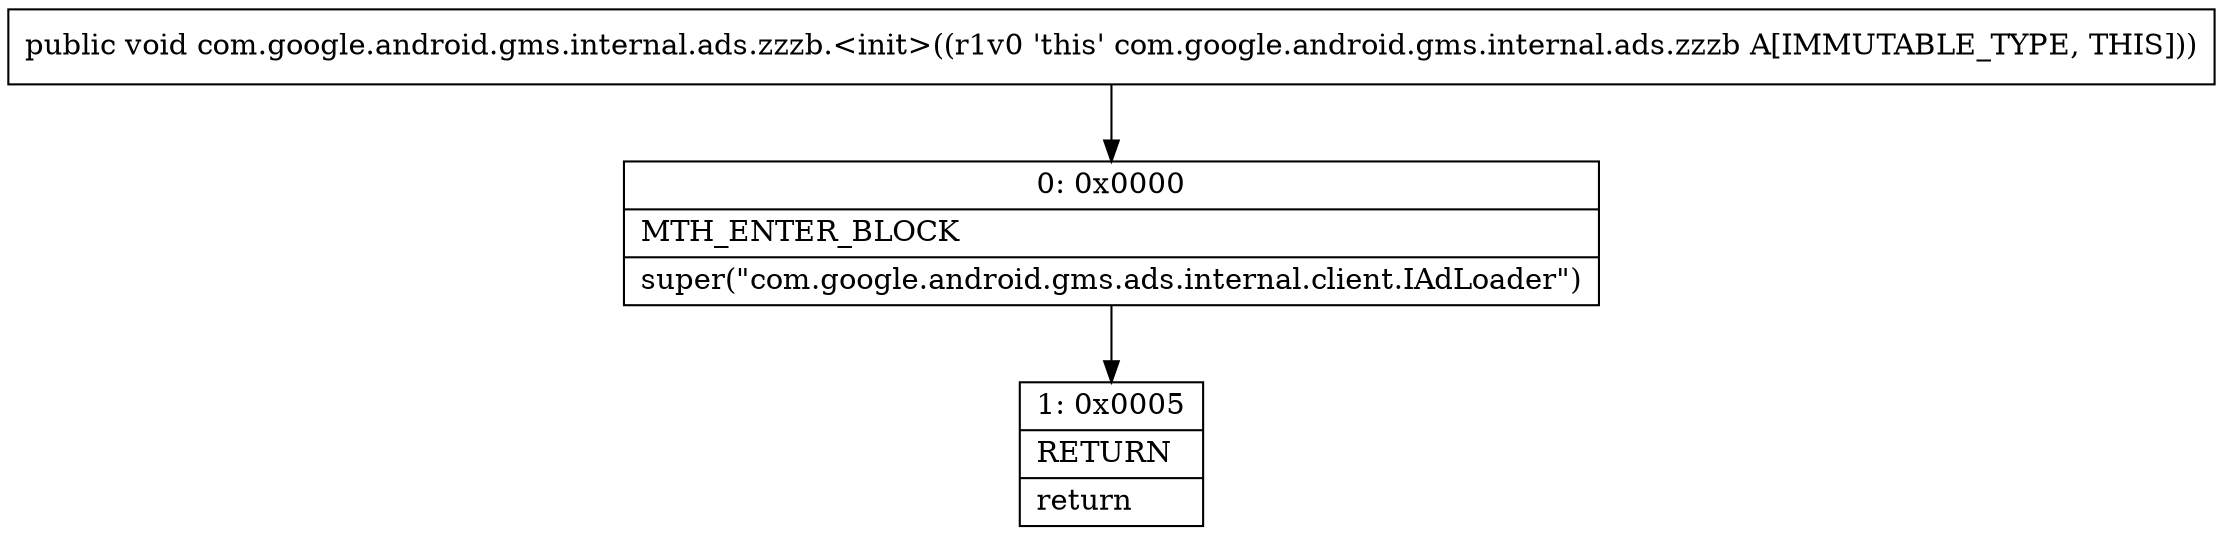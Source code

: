 digraph "CFG forcom.google.android.gms.internal.ads.zzzb.\<init\>()V" {
Node_0 [shape=record,label="{0\:\ 0x0000|MTH_ENTER_BLOCK\l|super(\"com.google.android.gms.ads.internal.client.IAdLoader\")\l}"];
Node_1 [shape=record,label="{1\:\ 0x0005|RETURN\l|return\l}"];
MethodNode[shape=record,label="{public void com.google.android.gms.internal.ads.zzzb.\<init\>((r1v0 'this' com.google.android.gms.internal.ads.zzzb A[IMMUTABLE_TYPE, THIS])) }"];
MethodNode -> Node_0;
Node_0 -> Node_1;
}

